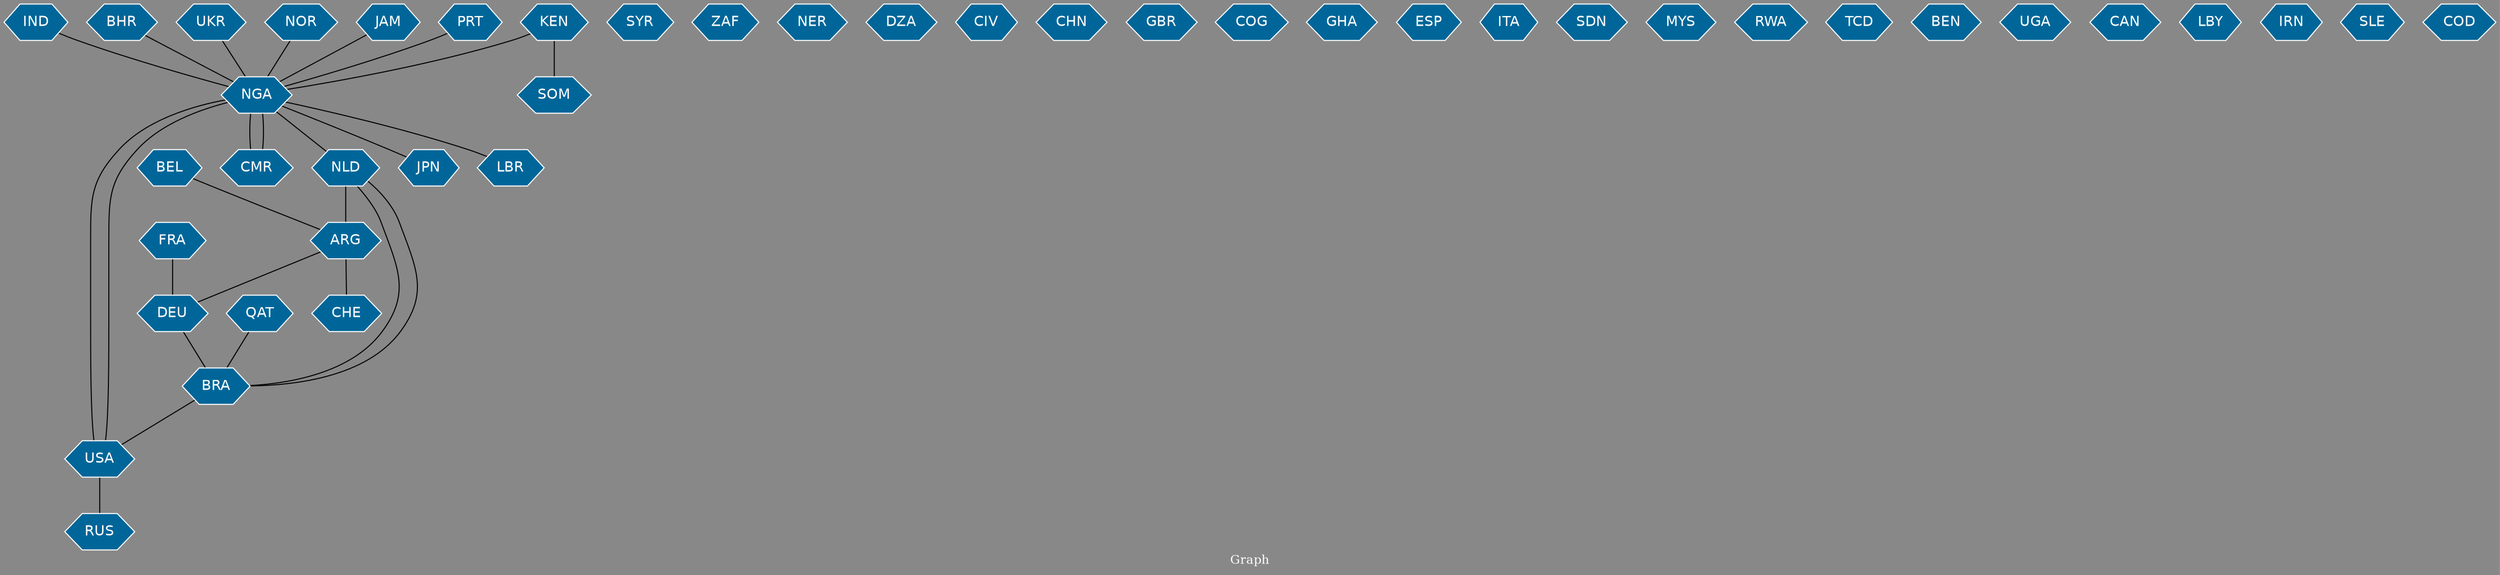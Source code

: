 // Countries together in item graph
graph {
	graph [bgcolor="#888888" fontcolor=white fontsize=12 label="Graph" outputorder=edgesfirst overlap=prism]
	node [color=white fillcolor="#006699" fontcolor=white fontname=Helvetica shape=hexagon style=filled]
	edge [arrowhead=open color=black fontcolor=white fontname=Courier fontsize=12]
		LBR [label=LBR]
		NGA [label=NGA]
		USA [label=USA]
		RUS [label=RUS]
		BRA [label=BRA]
		CMR [label=CMR]
		DEU [label=DEU]
		IND [label=IND]
		SYR [label=SYR]
		BHR [label=BHR]
		ZAF [label=ZAF]
		SOM [label=SOM]
		NER [label=NER]
		KEN [label=KEN]
		QAT [label=QAT]
		DZA [label=DZA]
		CIV [label=CIV]
		CHN [label=CHN]
		GBR [label=GBR]
		COG [label=COG]
		GHA [label=GHA]
		ESP [label=ESP]
		NLD [label=NLD]
		ARG [label=ARG]
		ITA [label=ITA]
		UKR [label=UKR]
		SDN [label=SDN]
		CHE [label=CHE]
		MYS [label=MYS]
		RWA [label=RWA]
		TCD [label=TCD]
		JPN [label=JPN]
		BEN [label=BEN]
		UGA [label=UGA]
		BEL [label=BEL]
		CAN [label=CAN]
		LBY [label=LBY]
		IRN [label=IRN]
		NOR [label=NOR]
		FRA [label=FRA]
		JAM [label=JAM]
		SLE [label=SLE]
		COD [label=COD]
		PRT [label=PRT]
			ARG -- CHE [weight=3]
			NGA -- USA [weight=1]
			NGA -- JPN [weight=1]
			IND -- NGA [weight=2]
			NLD -- BRA [weight=1]
			KEN -- NGA [weight=1]
			NOR -- NGA [weight=1]
			BHR -- NGA [weight=1]
			QAT -- BRA [weight=1]
			JAM -- NGA [weight=1]
			NGA -- NLD [weight=1]
			NGA -- CMR [weight=1]
			NGA -- LBR [weight=1]
			NLD -- ARG [weight=1]
			USA -- RUS [weight=2]
			ARG -- DEU [weight=1]
			USA -- NGA [weight=3]
			PRT -- NGA [weight=1]
			KEN -- SOM [weight=1]
			BRA -- NLD [weight=1]
			UKR -- NGA [weight=1]
			FRA -- DEU [weight=1]
			BEL -- ARG [weight=1]
			DEU -- BRA [weight=2]
			BRA -- USA [weight=1]
			CMR -- NGA [weight=1]
}